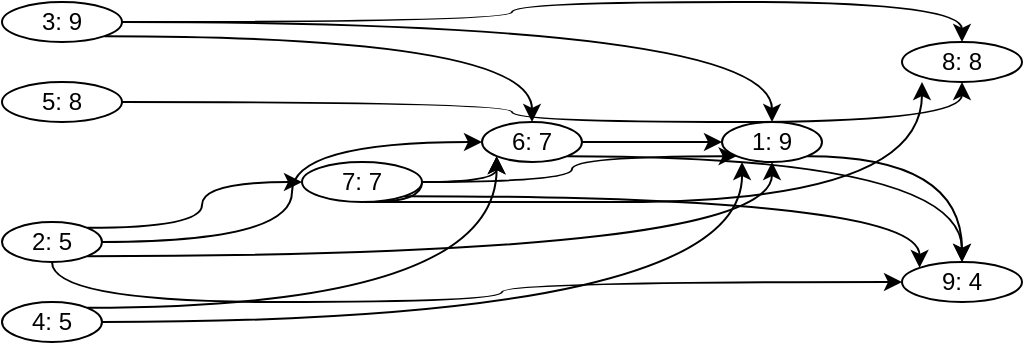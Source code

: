 <mxfile version="21.6.8" type="github">
  <diagram name="Page-1" id="5WKUiM2Wro95edSZ1Pxd">
    <mxGraphModel dx="662" dy="619" grid="1" gridSize="10" guides="1" tooltips="1" connect="1" arrows="1" fold="1" page="1" pageScale="1" pageWidth="850" pageHeight="1100" math="0" shadow="0">
      <root>
        <mxCell id="0" />
        <mxCell id="1" parent="0" />
        <mxCell id="G9nQkmOlV18yg8NcXi03-44" style="edgeStyle=orthogonalEdgeStyle;curved=1;rounded=0;orthogonalLoop=1;jettySize=auto;html=1;exitX=1;exitY=1;exitDx=0;exitDy=0;entryX=0.5;entryY=1;entryDx=0;entryDy=0;" edge="1" parent="1" source="G9nQkmOlV18yg8NcXi03-1" target="G9nQkmOlV18yg8NcXi03-2">
          <mxGeometry relative="1" as="geometry" />
        </mxCell>
        <mxCell id="G9nQkmOlV18yg8NcXi03-50" style="edgeStyle=orthogonalEdgeStyle;curved=1;rounded=0;orthogonalLoop=1;jettySize=auto;html=1;exitX=1;exitY=0.5;exitDx=0;exitDy=0;entryX=0;entryY=0.5;entryDx=0;entryDy=0;" edge="1" parent="1" source="G9nQkmOlV18yg8NcXi03-1" target="G9nQkmOlV18yg8NcXi03-5">
          <mxGeometry relative="1" as="geometry" />
        </mxCell>
        <mxCell id="G9nQkmOlV18yg8NcXi03-54" style="edgeStyle=orthogonalEdgeStyle;curved=1;rounded=0;orthogonalLoop=1;jettySize=auto;html=1;exitX=1;exitY=0;exitDx=0;exitDy=0;entryX=0;entryY=0.5;entryDx=0;entryDy=0;" edge="1" parent="1" source="G9nQkmOlV18yg8NcXi03-1" target="G9nQkmOlV18yg8NcXi03-6">
          <mxGeometry relative="1" as="geometry" />
        </mxCell>
        <mxCell id="G9nQkmOlV18yg8NcXi03-59" style="edgeStyle=orthogonalEdgeStyle;curved=1;rounded=0;orthogonalLoop=1;jettySize=auto;html=1;exitX=0.5;exitY=1;exitDx=0;exitDy=0;entryX=0;entryY=0.5;entryDx=0;entryDy=0;" edge="1" parent="1" source="G9nQkmOlV18yg8NcXi03-1" target="G9nQkmOlV18yg8NcXi03-29">
          <mxGeometry relative="1" as="geometry" />
        </mxCell>
        <mxCell id="G9nQkmOlV18yg8NcXi03-1" value="2: 5" style="ellipse;whiteSpace=wrap;html=1;" vertex="1" parent="1">
          <mxGeometry x="90" y="290" width="50" height="20" as="geometry" />
        </mxCell>
        <mxCell id="G9nQkmOlV18yg8NcXi03-58" style="edgeStyle=orthogonalEdgeStyle;curved=1;rounded=0;orthogonalLoop=1;jettySize=auto;html=1;exitX=1;exitY=1;exitDx=0;exitDy=0;entryX=0.5;entryY=0;entryDx=0;entryDy=0;" edge="1" parent="1" source="G9nQkmOlV18yg8NcXi03-2" target="G9nQkmOlV18yg8NcXi03-29">
          <mxGeometry relative="1" as="geometry" />
        </mxCell>
        <mxCell id="G9nQkmOlV18yg8NcXi03-2" value="&lt;div&gt;1: 9&lt;/div&gt;" style="ellipse;whiteSpace=wrap;html=1;" vertex="1" parent="1">
          <mxGeometry x="450" y="240" width="50" height="20" as="geometry" />
        </mxCell>
        <mxCell id="G9nQkmOlV18yg8NcXi03-45" style="edgeStyle=orthogonalEdgeStyle;curved=1;rounded=0;orthogonalLoop=1;jettySize=auto;html=1;exitX=1;exitY=0.5;exitDx=0;exitDy=0;entryX=0.5;entryY=0;entryDx=0;entryDy=0;" edge="1" parent="1" source="G9nQkmOlV18yg8NcXi03-3" target="G9nQkmOlV18yg8NcXi03-2">
          <mxGeometry relative="1" as="geometry" />
        </mxCell>
        <mxCell id="G9nQkmOlV18yg8NcXi03-51" style="edgeStyle=orthogonalEdgeStyle;curved=1;rounded=0;orthogonalLoop=1;jettySize=auto;html=1;exitX=1;exitY=1;exitDx=0;exitDy=0;entryX=0.5;entryY=0;entryDx=0;entryDy=0;" edge="1" parent="1" source="G9nQkmOlV18yg8NcXi03-3" target="G9nQkmOlV18yg8NcXi03-5">
          <mxGeometry relative="1" as="geometry" />
        </mxCell>
        <mxCell id="G9nQkmOlV18yg8NcXi03-55" style="edgeStyle=orthogonalEdgeStyle;curved=1;rounded=0;orthogonalLoop=1;jettySize=auto;html=1;exitX=1;exitY=0.5;exitDx=0;exitDy=0;entryX=0.5;entryY=0;entryDx=0;entryDy=0;" edge="1" parent="1" source="G9nQkmOlV18yg8NcXi03-3" target="G9nQkmOlV18yg8NcXi03-23">
          <mxGeometry relative="1" as="geometry" />
        </mxCell>
        <mxCell id="G9nQkmOlV18yg8NcXi03-3" value="&lt;div&gt;3: 9&lt;/div&gt;" style="ellipse;whiteSpace=wrap;html=1;" vertex="1" parent="1">
          <mxGeometry x="90" y="180" width="60" height="20" as="geometry" />
        </mxCell>
        <mxCell id="G9nQkmOlV18yg8NcXi03-46" style="edgeStyle=orthogonalEdgeStyle;curved=1;rounded=0;orthogonalLoop=1;jettySize=auto;html=1;exitX=1;exitY=0.5;exitDx=0;exitDy=0;" edge="1" parent="1" source="G9nQkmOlV18yg8NcXi03-4">
          <mxGeometry relative="1" as="geometry">
            <mxPoint x="460" y="260" as="targetPoint" />
          </mxGeometry>
        </mxCell>
        <mxCell id="G9nQkmOlV18yg8NcXi03-52" style="edgeStyle=orthogonalEdgeStyle;curved=1;rounded=0;orthogonalLoop=1;jettySize=auto;html=1;exitX=1;exitY=0;exitDx=0;exitDy=0;entryX=0;entryY=1;entryDx=0;entryDy=0;" edge="1" parent="1" source="G9nQkmOlV18yg8NcXi03-4" target="G9nQkmOlV18yg8NcXi03-5">
          <mxGeometry relative="1" as="geometry" />
        </mxCell>
        <mxCell id="G9nQkmOlV18yg8NcXi03-4" value="&lt;div&gt;4: 5&lt;/div&gt;" style="ellipse;whiteSpace=wrap;html=1;" vertex="1" parent="1">
          <mxGeometry x="90" y="330" width="50" height="20" as="geometry" />
        </mxCell>
        <mxCell id="G9nQkmOlV18yg8NcXi03-47" style="edgeStyle=orthogonalEdgeStyle;curved=1;rounded=0;orthogonalLoop=1;jettySize=auto;html=1;exitX=1;exitY=0.5;exitDx=0;exitDy=0;entryX=0;entryY=0.5;entryDx=0;entryDy=0;" edge="1" parent="1" source="G9nQkmOlV18yg8NcXi03-5" target="G9nQkmOlV18yg8NcXi03-2">
          <mxGeometry relative="1" as="geometry" />
        </mxCell>
        <mxCell id="G9nQkmOlV18yg8NcXi03-60" style="edgeStyle=orthogonalEdgeStyle;curved=1;rounded=0;orthogonalLoop=1;jettySize=auto;html=1;exitX=1;exitY=1;exitDx=0;exitDy=0;entryX=0.5;entryY=0;entryDx=0;entryDy=0;" edge="1" parent="1" source="G9nQkmOlV18yg8NcXi03-5" target="G9nQkmOlV18yg8NcXi03-29">
          <mxGeometry relative="1" as="geometry" />
        </mxCell>
        <mxCell id="G9nQkmOlV18yg8NcXi03-5" value="6: 7" style="ellipse;whiteSpace=wrap;html=1;" vertex="1" parent="1">
          <mxGeometry x="330" y="240" width="50" height="20" as="geometry" />
        </mxCell>
        <mxCell id="G9nQkmOlV18yg8NcXi03-48" style="edgeStyle=orthogonalEdgeStyle;curved=1;rounded=0;orthogonalLoop=1;jettySize=auto;html=1;exitX=1;exitY=0.5;exitDx=0;exitDy=0;entryX=0;entryY=1;entryDx=0;entryDy=0;" edge="1" parent="1" source="G9nQkmOlV18yg8NcXi03-6" target="G9nQkmOlV18yg8NcXi03-2">
          <mxGeometry relative="1" as="geometry" />
        </mxCell>
        <mxCell id="G9nQkmOlV18yg8NcXi03-53" style="edgeStyle=orthogonalEdgeStyle;curved=1;rounded=0;orthogonalLoop=1;jettySize=auto;html=1;exitX=1;exitY=0.5;exitDx=0;exitDy=0;entryX=0;entryY=1;entryDx=0;entryDy=0;" edge="1" parent="1" source="G9nQkmOlV18yg8NcXi03-6" target="G9nQkmOlV18yg8NcXi03-5">
          <mxGeometry relative="1" as="geometry" />
        </mxCell>
        <mxCell id="G9nQkmOlV18yg8NcXi03-57" style="edgeStyle=orthogonalEdgeStyle;curved=1;rounded=0;orthogonalLoop=1;jettySize=auto;html=1;exitX=1;exitY=0.5;exitDx=0;exitDy=0;" edge="1" parent="1" source="G9nQkmOlV18yg8NcXi03-6">
          <mxGeometry relative="1" as="geometry">
            <mxPoint x="550" y="220" as="targetPoint" />
            <Array as="points">
              <mxPoint x="250" y="280" />
              <mxPoint x="551" y="280" />
            </Array>
          </mxGeometry>
        </mxCell>
        <mxCell id="G9nQkmOlV18yg8NcXi03-61" style="edgeStyle=orthogonalEdgeStyle;curved=1;rounded=0;orthogonalLoop=1;jettySize=auto;html=1;exitX=1;exitY=1;exitDx=0;exitDy=0;entryX=0;entryY=0;entryDx=0;entryDy=0;" edge="1" parent="1" source="G9nQkmOlV18yg8NcXi03-6" target="G9nQkmOlV18yg8NcXi03-29">
          <mxGeometry relative="1" as="geometry" />
        </mxCell>
        <mxCell id="G9nQkmOlV18yg8NcXi03-6" value="7: 7" style="ellipse;whiteSpace=wrap;html=1;" vertex="1" parent="1">
          <mxGeometry x="240" y="260" width="60" height="20" as="geometry" />
        </mxCell>
        <mxCell id="G9nQkmOlV18yg8NcXi03-23" value="&lt;div&gt;8: 8&lt;/div&gt;" style="ellipse;whiteSpace=wrap;html=1;" vertex="1" parent="1">
          <mxGeometry x="540" y="200" width="60" height="20" as="geometry" />
        </mxCell>
        <mxCell id="G9nQkmOlV18yg8NcXi03-56" style="edgeStyle=orthogonalEdgeStyle;curved=1;rounded=0;orthogonalLoop=1;jettySize=auto;html=1;exitX=1;exitY=0.5;exitDx=0;exitDy=0;entryX=0.5;entryY=1;entryDx=0;entryDy=0;" edge="1" parent="1" source="G9nQkmOlV18yg8NcXi03-26" target="G9nQkmOlV18yg8NcXi03-23">
          <mxGeometry relative="1" as="geometry" />
        </mxCell>
        <mxCell id="G9nQkmOlV18yg8NcXi03-26" value="5: 8" style="ellipse;whiteSpace=wrap;html=1;" vertex="1" parent="1">
          <mxGeometry x="90" y="220" width="60" height="20" as="geometry" />
        </mxCell>
        <mxCell id="G9nQkmOlV18yg8NcXi03-29" value="&lt;div&gt;9: 4&lt;/div&gt;" style="ellipse;whiteSpace=wrap;html=1;" vertex="1" parent="1">
          <mxGeometry x="540" y="310" width="60" height="20" as="geometry" />
        </mxCell>
      </root>
    </mxGraphModel>
  </diagram>
</mxfile>
